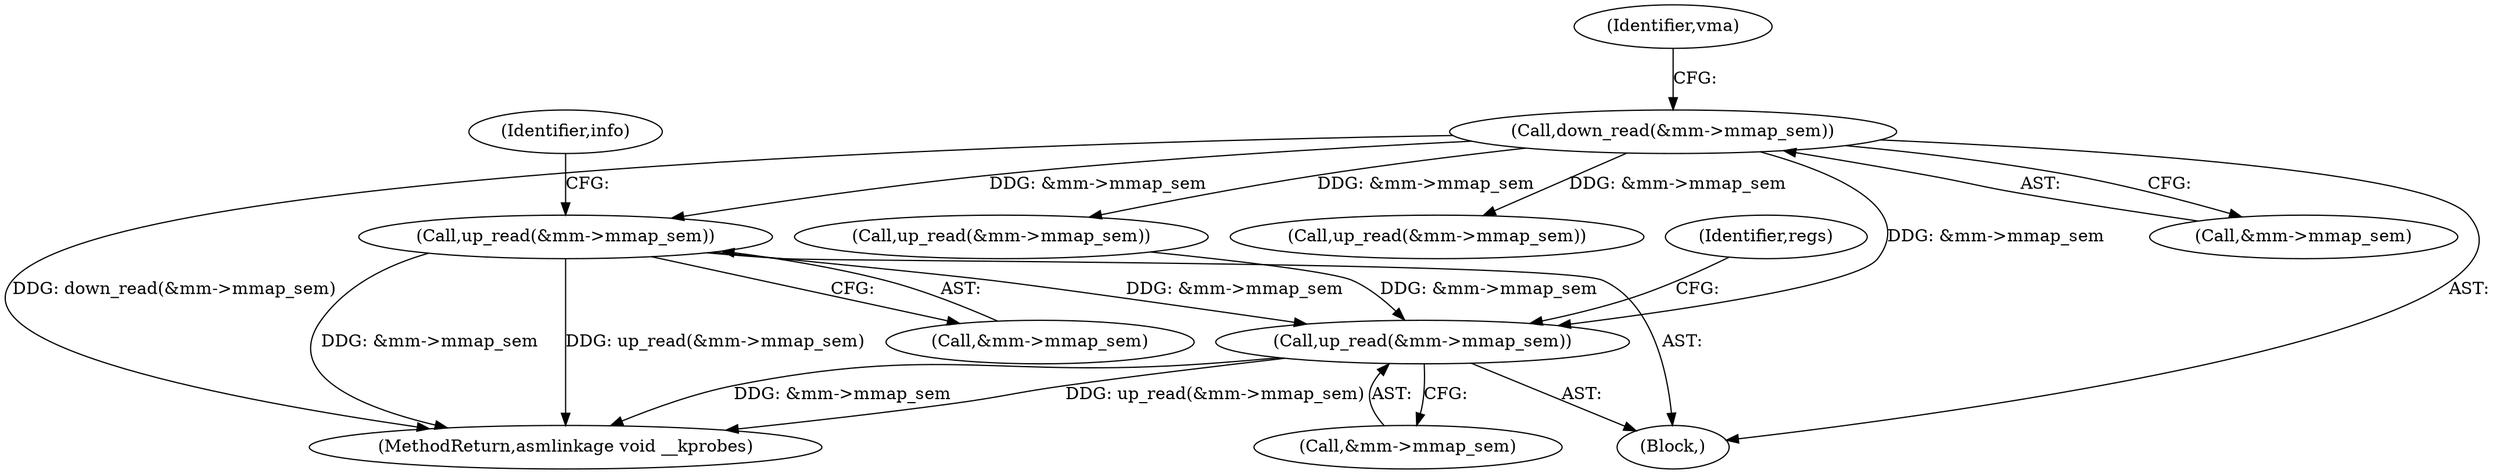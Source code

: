 digraph "0_linux_a8b0ca17b80e92faab46ee7179ba9e99ccb61233_29@API" {
"1000406" [label="(Call,up_read(&mm->mmap_sem))"];
"1000180" [label="(Call,down_read(&mm->mmap_sem))"];
"1000393" [label="(Call,up_read(&mm->mmap_sem))"];
"1000393" [label="(Call,up_read(&mm->mmap_sem))"];
"1000303" [label="(Call,up_read(&mm->mmap_sem))"];
"1000115" [label="(Block,)"];
"1000296" [label="(Call,up_read(&mm->mmap_sem))"];
"1000401" [label="(Identifier,regs)"];
"1000406" [label="(Call,up_read(&mm->mmap_sem))"];
"1000180" [label="(Call,down_read(&mm->mmap_sem))"];
"1000413" [label="(Identifier,info)"];
"1000186" [label="(Identifier,vma)"];
"1000443" [label="(MethodReturn,asmlinkage void __kprobes)"];
"1000394" [label="(Call,&mm->mmap_sem)"];
"1000407" [label="(Call,&mm->mmap_sem)"];
"1000181" [label="(Call,&mm->mmap_sem)"];
"1000406" -> "1000115"  [label="AST: "];
"1000406" -> "1000407"  [label="CFG: "];
"1000407" -> "1000406"  [label="AST: "];
"1000413" -> "1000406"  [label="CFG: "];
"1000406" -> "1000443"  [label="DDG: &mm->mmap_sem"];
"1000406" -> "1000443"  [label="DDG: up_read(&mm->mmap_sem)"];
"1000406" -> "1000393"  [label="DDG: &mm->mmap_sem"];
"1000180" -> "1000406"  [label="DDG: &mm->mmap_sem"];
"1000180" -> "1000115"  [label="AST: "];
"1000180" -> "1000181"  [label="CFG: "];
"1000181" -> "1000180"  [label="AST: "];
"1000186" -> "1000180"  [label="CFG: "];
"1000180" -> "1000443"  [label="DDG: down_read(&mm->mmap_sem)"];
"1000180" -> "1000296"  [label="DDG: &mm->mmap_sem"];
"1000180" -> "1000303"  [label="DDG: &mm->mmap_sem"];
"1000180" -> "1000393"  [label="DDG: &mm->mmap_sem"];
"1000393" -> "1000115"  [label="AST: "];
"1000393" -> "1000394"  [label="CFG: "];
"1000394" -> "1000393"  [label="AST: "];
"1000401" -> "1000393"  [label="CFG: "];
"1000393" -> "1000443"  [label="DDG: &mm->mmap_sem"];
"1000393" -> "1000443"  [label="DDG: up_read(&mm->mmap_sem)"];
"1000303" -> "1000393"  [label="DDG: &mm->mmap_sem"];
}
